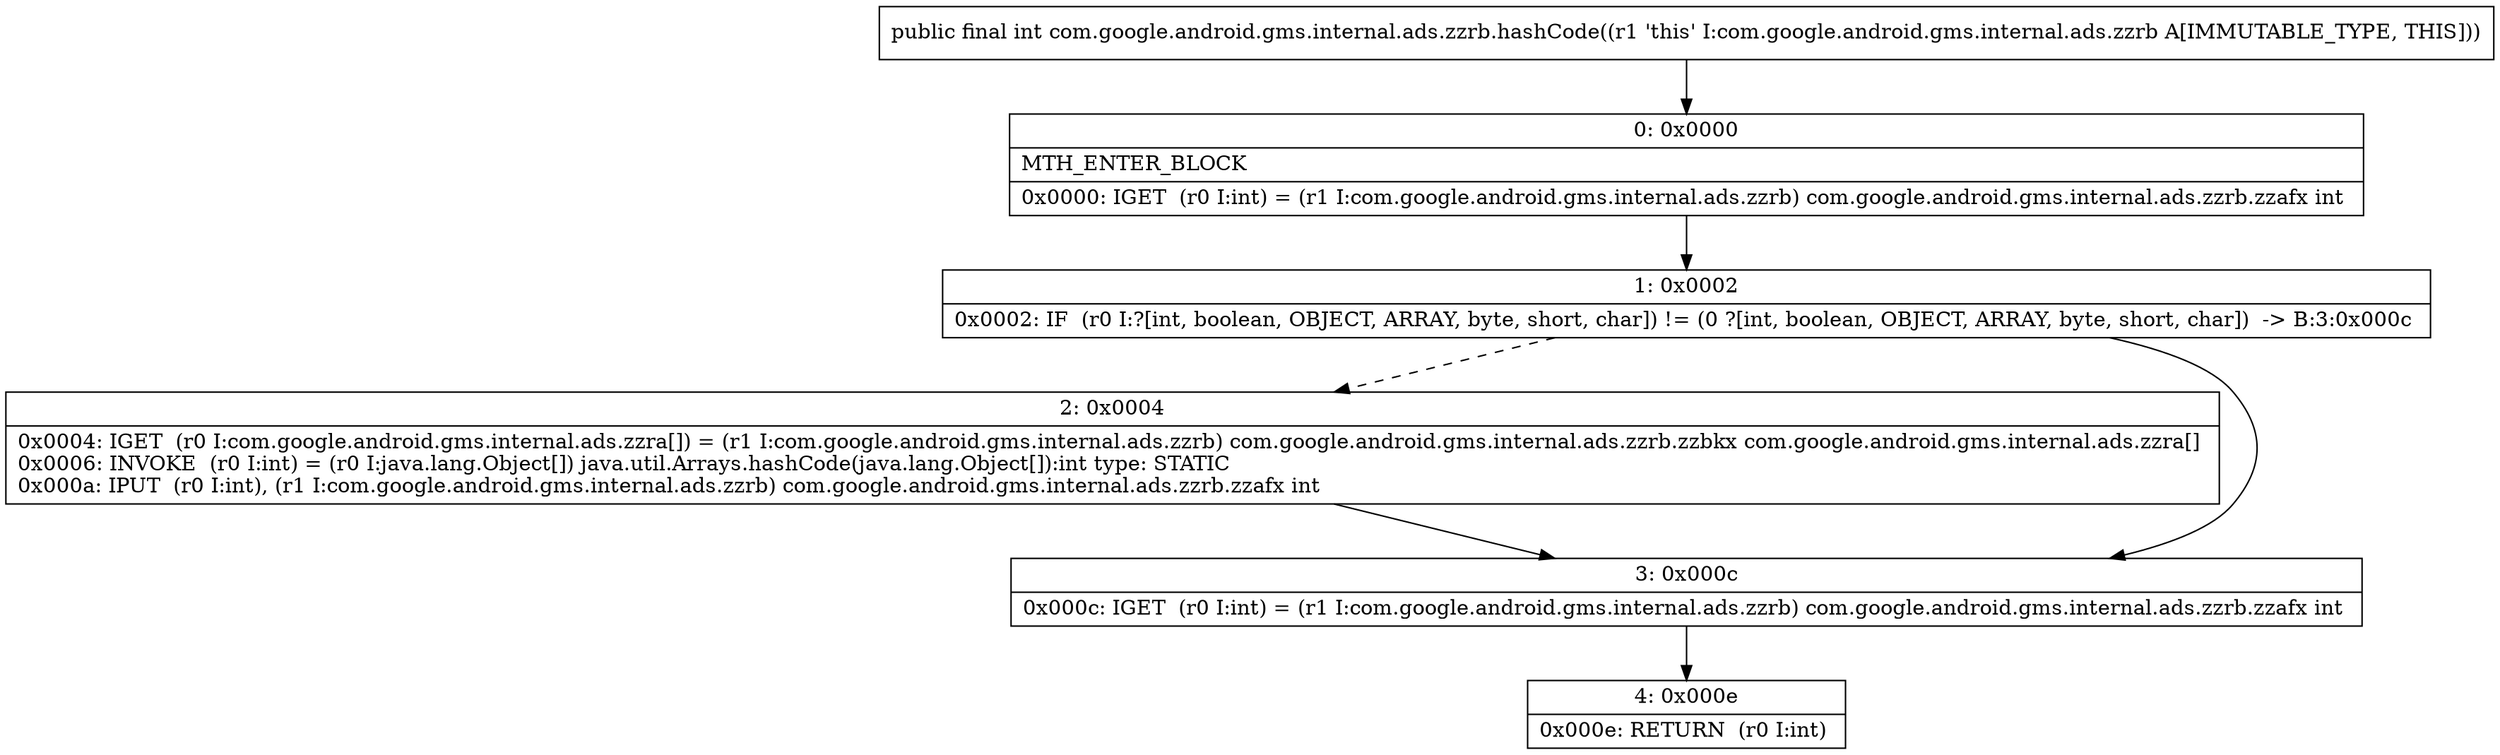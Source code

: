 digraph "CFG forcom.google.android.gms.internal.ads.zzrb.hashCode()I" {
Node_0 [shape=record,label="{0\:\ 0x0000|MTH_ENTER_BLOCK\l|0x0000: IGET  (r0 I:int) = (r1 I:com.google.android.gms.internal.ads.zzrb) com.google.android.gms.internal.ads.zzrb.zzafx int \l}"];
Node_1 [shape=record,label="{1\:\ 0x0002|0x0002: IF  (r0 I:?[int, boolean, OBJECT, ARRAY, byte, short, char]) != (0 ?[int, boolean, OBJECT, ARRAY, byte, short, char])  \-\> B:3:0x000c \l}"];
Node_2 [shape=record,label="{2\:\ 0x0004|0x0004: IGET  (r0 I:com.google.android.gms.internal.ads.zzra[]) = (r1 I:com.google.android.gms.internal.ads.zzrb) com.google.android.gms.internal.ads.zzrb.zzbkx com.google.android.gms.internal.ads.zzra[] \l0x0006: INVOKE  (r0 I:int) = (r0 I:java.lang.Object[]) java.util.Arrays.hashCode(java.lang.Object[]):int type: STATIC \l0x000a: IPUT  (r0 I:int), (r1 I:com.google.android.gms.internal.ads.zzrb) com.google.android.gms.internal.ads.zzrb.zzafx int \l}"];
Node_3 [shape=record,label="{3\:\ 0x000c|0x000c: IGET  (r0 I:int) = (r1 I:com.google.android.gms.internal.ads.zzrb) com.google.android.gms.internal.ads.zzrb.zzafx int \l}"];
Node_4 [shape=record,label="{4\:\ 0x000e|0x000e: RETURN  (r0 I:int) \l}"];
MethodNode[shape=record,label="{public final int com.google.android.gms.internal.ads.zzrb.hashCode((r1 'this' I:com.google.android.gms.internal.ads.zzrb A[IMMUTABLE_TYPE, THIS])) }"];
MethodNode -> Node_0;
Node_0 -> Node_1;
Node_1 -> Node_2[style=dashed];
Node_1 -> Node_3;
Node_2 -> Node_3;
Node_3 -> Node_4;
}

